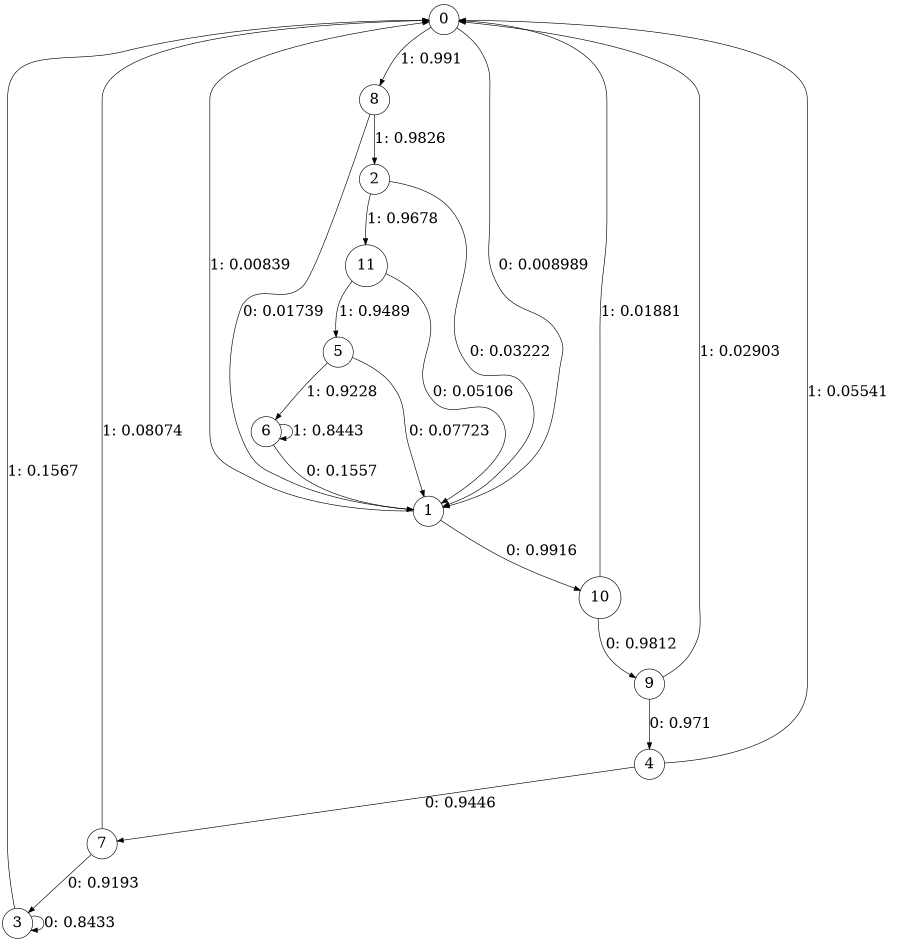 digraph "ch4source_phase3_L6" {
size = "6,8.5";
ratio = "fill";
node [shape = circle];
node [fontsize = 24];
edge [fontsize = 24];
0 -> 1 [label = "0: 0.008989  "];
0 -> 8 [label = "1: 0.991    "];
1 -> 10 [label = "0: 0.9916   "];
1 -> 0 [label = "1: 0.00839  "];
2 -> 1 [label = "0: 0.03222  "];
2 -> 11 [label = "1: 0.9678   "];
3 -> 3 [label = "0: 0.8433   "];
3 -> 0 [label = "1: 0.1567   "];
4 -> 7 [label = "0: 0.9446   "];
4 -> 0 [label = "1: 0.05541  "];
5 -> 1 [label = "0: 0.07723  "];
5 -> 6 [label = "1: 0.9228   "];
6 -> 1 [label = "0: 0.1557   "];
6 -> 6 [label = "1: 0.8443   "];
7 -> 3 [label = "0: 0.9193   "];
7 -> 0 [label = "1: 0.08074  "];
8 -> 1 [label = "0: 0.01739  "];
8 -> 2 [label = "1: 0.9826   "];
9 -> 4 [label = "0: 0.971    "];
9 -> 0 [label = "1: 0.02903  "];
10 -> 9 [label = "0: 0.9812   "];
10 -> 0 [label = "1: 0.01881  "];
11 -> 1 [label = "0: 0.05106  "];
11 -> 5 [label = "1: 0.9489   "];
}
